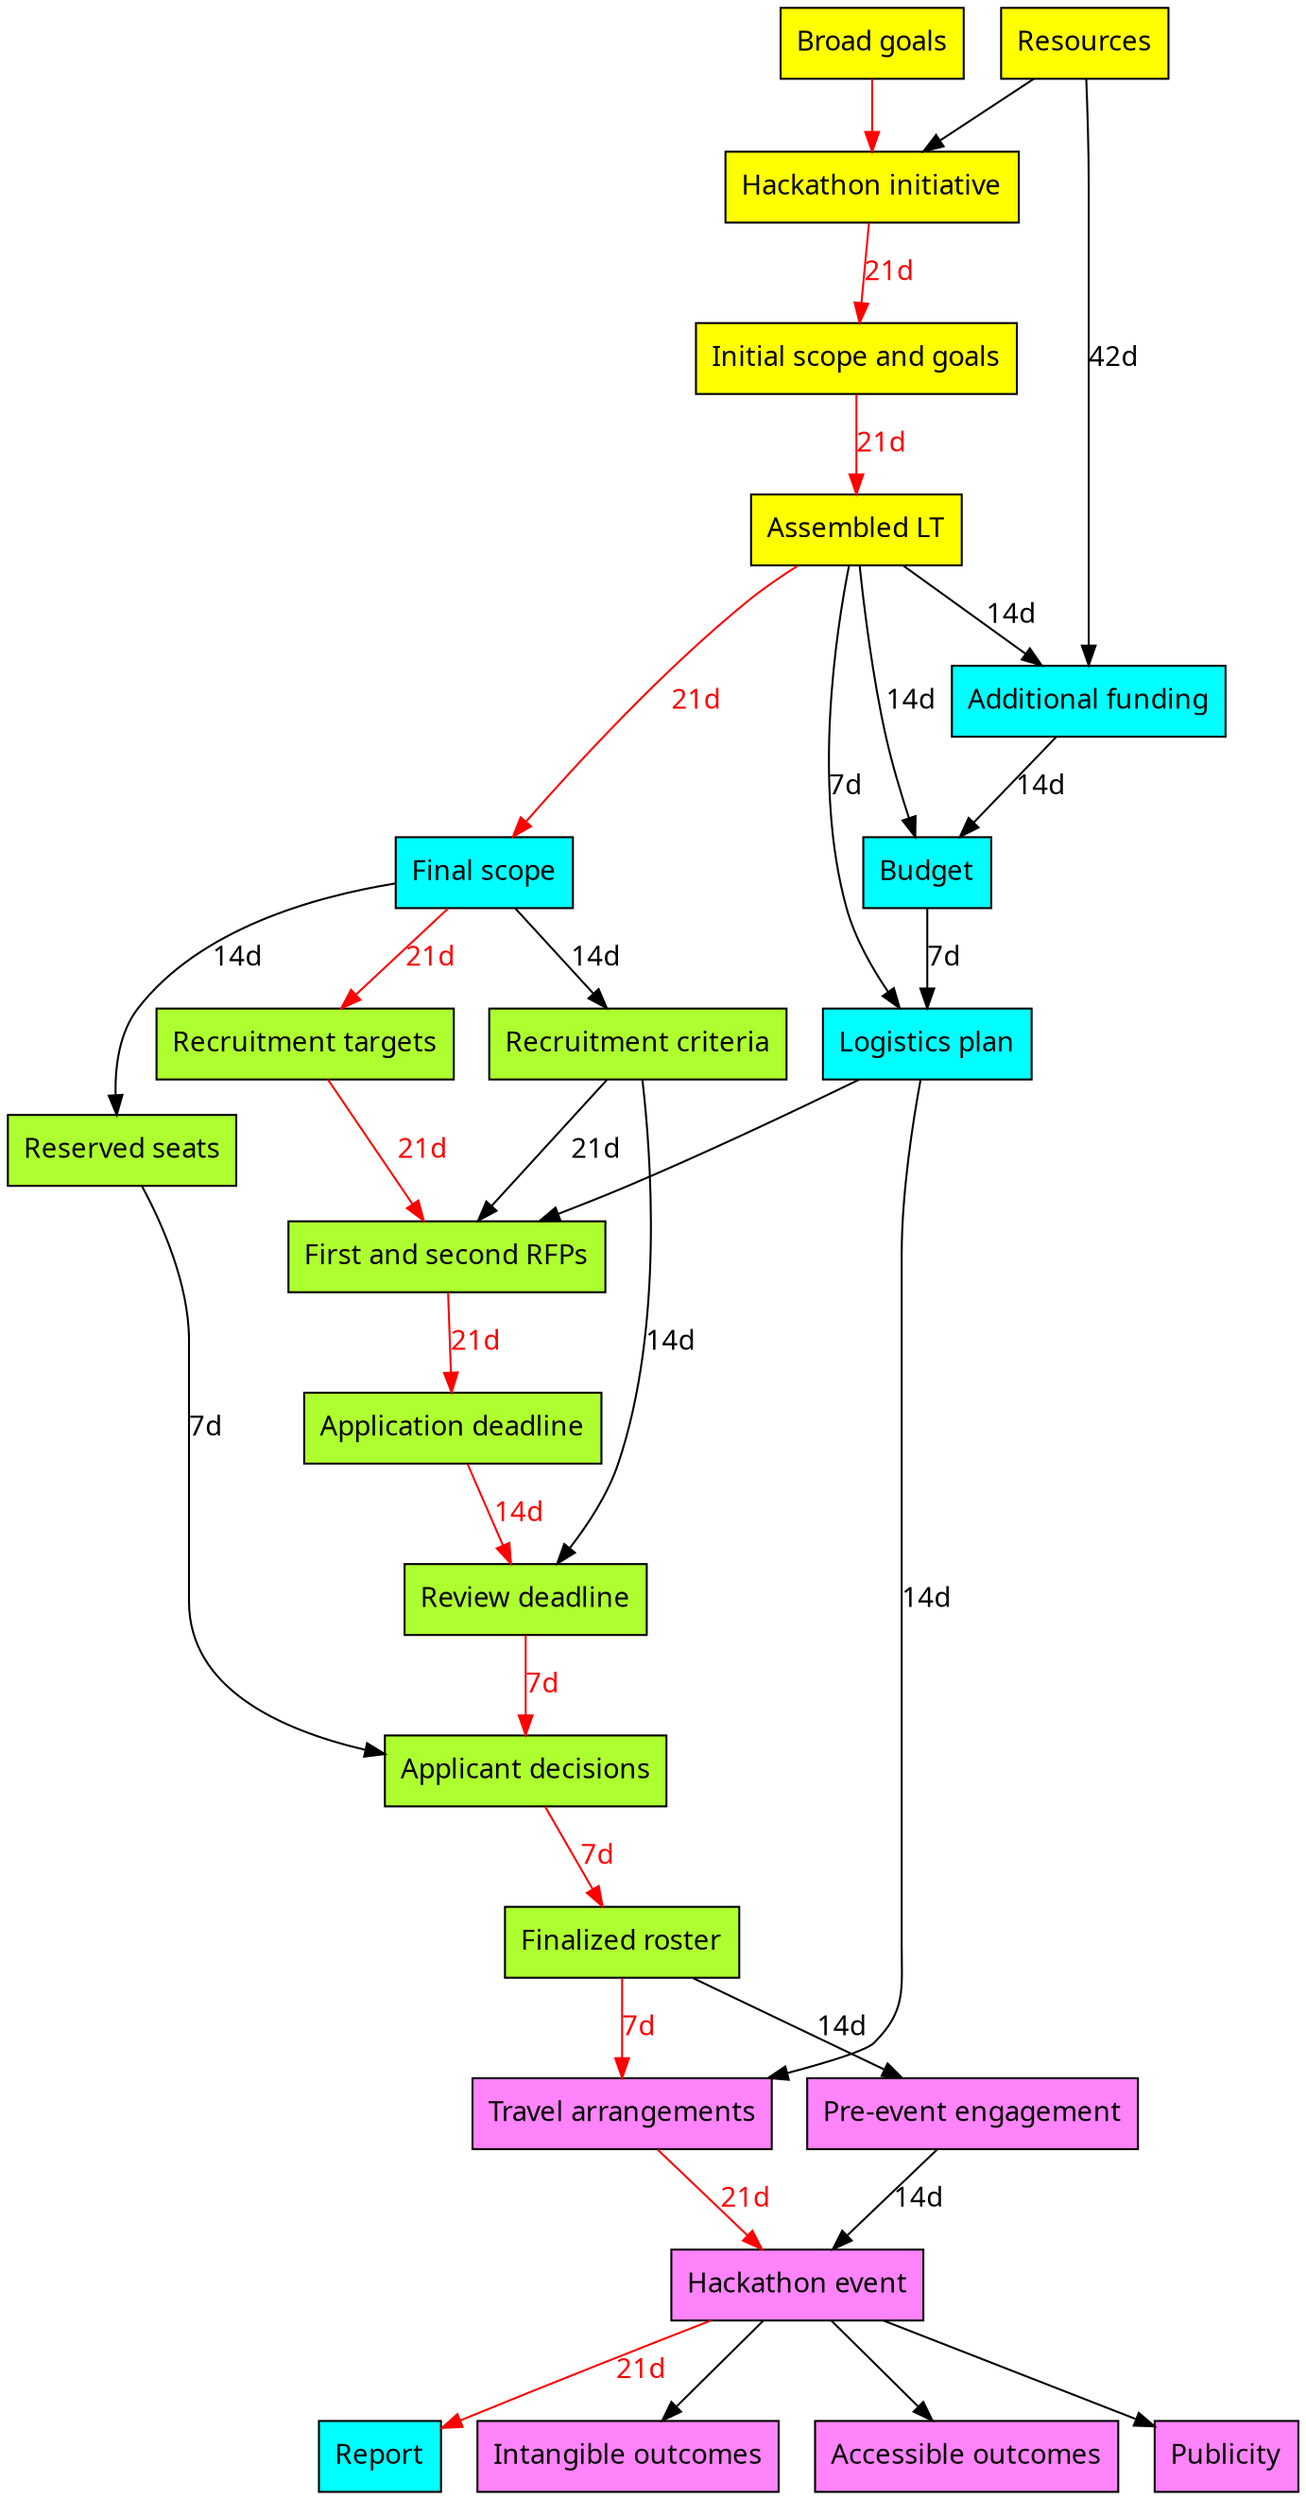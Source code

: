 digraph pert {
	/* This is a Program Evaluation and Review Technique (PERT) chart: 
	http://en.wikipedia.org/wiki/Program_evaluation_and_review_technique encoded in the
	"dot" graph drawing language. The graph can be visualized in a number of different 
	programs, the default being GraphViz (http://www.graphviz.org/). Feel free to edit
	this file at will. As a TO DO item it might be useful to visually identify sets of
	tasks and milestones that can be accomplished in parallel by team members between
	conference calls to get an idea of the number of synchronized interactions and 
	plenary decision points that are required.		
	*/

	node [ shape = box, style = filled, fontname = "Verdana" ];
	edge [ fontname = "Verdana" ];
	
	/* The following nodes are assumed to be the responsibility
	of the "instigators", i.e. the core team that precedes, and
	results in, a leadership team */
	subgraph instigators {
		node [fillcolor = yellow];
	
		"Broad goals"; // e.g. the goals of a research project that provides core funding
		"Resources"; // e.g. funding from a project under whose aegis the event is held
		"Hackathon initiative"; // the decision taken by instigators to organize a hackathon
		"Initial scope and goals"; // the scope and goals as perceived by the instigators
		"Assembled LT"; // a more or less finalized Leadership Team to organize the hackathon
	}
	
	/* The following nodes are assumed to be the responsibility
	of the leadership team */
	subgraph leadership_team {
		node [fillcolor = cyan];
	
		"Final scope"; // the hackathon scope and goals as perceived by the LT
		"Additional funding"; // any additionally acquired funding
		"Budget"; // the budget for the hackathon, potentially covering travel, catering, accommodation and venue
		"Logistics plan"; // commitment to location, date, venue
		"Report"; // any reporting that is required by the funders
	}
	
	/* The following nodes are concerned with the recruitment 
	process. These are actually also the responsibility of the LT,
	but they are marked up differently to make this process stand out */
	subgraph recruitment {
		node [fillcolor = greenyellow];

		"Reserved seats"; // a list of domain experts the LT want to invite
		"Recruitment targets"; // a list of potential participant types
		"Recruitment criteria"; // set of criteria by which applicants are reviewed and ranked
		"First and second RFPs"; // a widely-circulated invitation to apply for participation
		"Application deadline"; // a set of completed applications, e.g. forms / email responses
		"Review deadline"; // reviews and ensuing ranking of applicants
		"Applicant decisions"; // invitations to domain experts and positively-reviewed applicants
		"Finalized roster"; // the final list of participants
	}
	
	/* The following nodes are the responsibility of all involved:
	the LT and the participants */
	subgraph everyone {
		node [fillcolor = orchid1];
	
		"Pre-event engagement"; // online interactions to refine scope and goals, and expectation management
		"Travel arrangements"; // participant travel and accommodation 
		"Hackathon event"; // the hackathon itself
		"Intangible outcomes"; // e.g. strengthened community, broader impacts
		"Accessible outcomes"; // e.g. publications, proposals, code
		"Publicity"; // e.g. social media, newsletters, hackathon proceedings
	}
	
	/* Edges are all annotated with	a naive estimate of the number of days it would
	take to accomplish the target milestone given the successful completion of the source
	milestone(s). Most milestones are assumed to be accomplished by an experienced
	leadership team with past experiences and artefacts to draw from. The turnaround time
	between many of these milestones is therefore now penciled in as two weeks or less 
	(e.g. the time between conference calls, the time to get a reply to an email). Tasks 
	that include interactions with others, such as funders, inexperienced participants, 
	travel agents and so on are assumed to take longer.
	*/	
	
	/* The following edges are assumed to constitute the "critical 
	path". As a TODO item, a specification of the time needed to achieve
	each milestone in this graph would allow us to compute the actual
	critical path and validate the following, subjective, assignments
	to the critical path */
	edge [color = red fontcolor = red];
	
	"Broad goals" -> "Hackathon initiative"; // starting condition
	"Hackathon initiative" -> "Initial scope and goals" [ label = "21d" ];
	"Initial scope and goals" -> "Assembled LT" [ label = "21d" ]; // await multiple responses
	"Assembled LT" -> "Final scope" [ label = "21d" ]; // iterative debate
	"Final scope" -> "Recruitment targets" [ label = "21d" ];
	"Recruitment targets" -> "First and second RFPs" [ label = "21d" ];
	"First and second RFPs" -> "Application deadline" [ label = "21d" ]; // await multiple responses
	"Application deadline" -> "Review deadline" [ label = "14d" ];
	"Review deadline" -> "Applicant decisions" [ label = "7d" ];
	"Applicant decisions" -> "Finalized roster" [ label = "7d" ];
	"Finalized roster" -> "Travel arrangements" [ label = "7d" ];
	"Travel arrangements" -> "Hackathon event" [ label = "21d" ]; // communicate with travel agents
	"Hackathon event" -> "Report" [ label = "21d" ]; // probably less time sensitive
	
	/* These edges do not belong to the critical path. This doesn't mean
	they're somehow less important, just that they don't participate in the
	longest dependency chain. */
	edge [color = black fontcolor = black];
	
	"Resources" -> "Hackathon initiative"; // starting condition
	"Resources" -> "Additional funding" [ label = "42d" ]; // await multiple responses
	"Additional funding" -> "Budget" [ label = "14d" ];
	"Budget" -> "Logistics plan" [ label = "7d" ];
	"Logistics plan" -> "Travel arrangements" [ label = "14d" ];
	"Logistics plan" -> "First and second RFPs";
	"Final scope" -> "Reserved seats" [ label = "14d" ];
	"Final scope" -> "Recruitment criteria" [ label = "14d" ];
	"Recruitment criteria" -> "Review deadline" [ label = "14d" ];	
	"Recruitment criteria" -> "First and second RFPs" [ label = "21d" ];
	"Reserved seats" -> "Applicant decisions" [ label = "7d" ];
	"Finalized roster" -> "Pre-event engagement" [ label = "14d" ];
	"Pre-event engagement" -> "Hackathon event" [ label = "14d" ];
	"Assembled LT" -> "Additional funding" [ label = "14d" ];
	"Assembled LT" -> "Budget" [ label = "14d" ];
	"Assembled LT" -> "Logistics plan" [ label = "7d" ];
	
	// no real deadline on the below. 
	"Hackathon event" -> "Intangible outcomes";
	"Hackathon event" -> "Accessible outcomes";
	"Hackathon event" -> "Publicity";	
}
